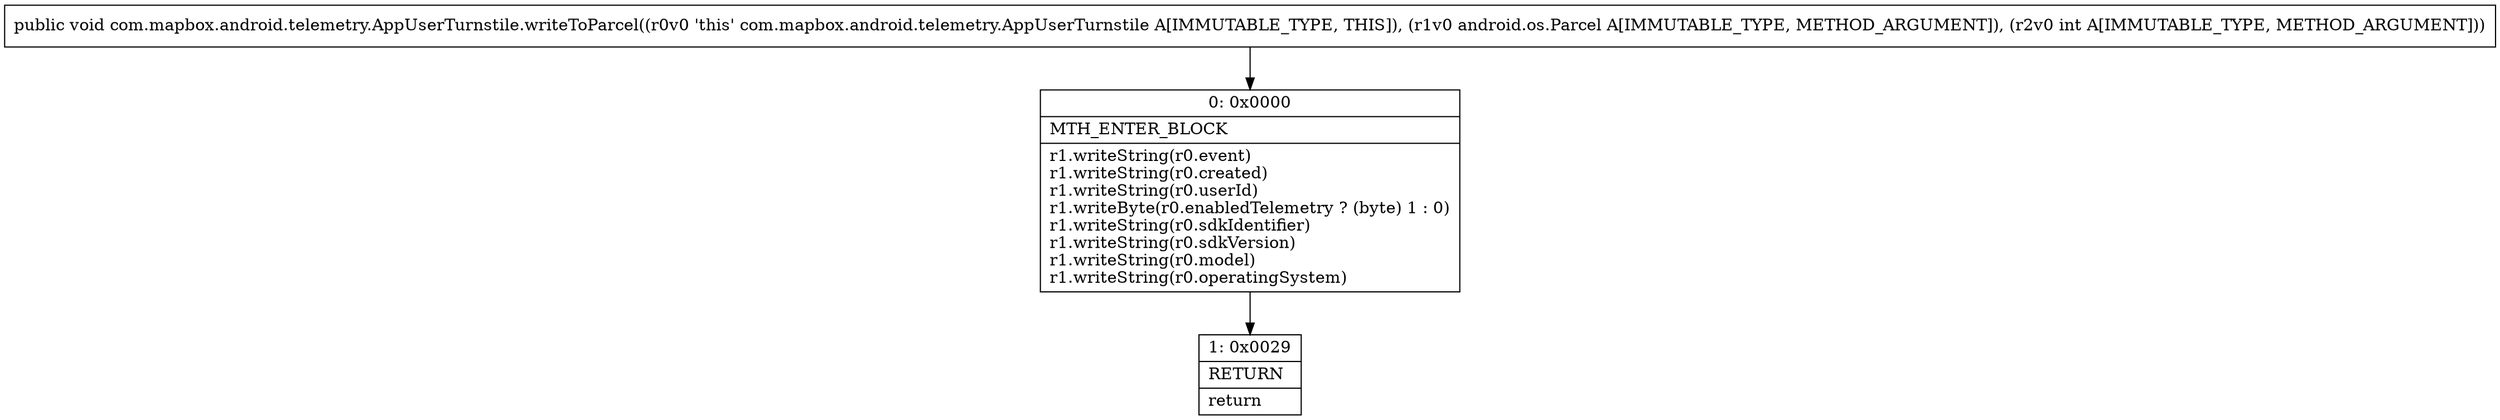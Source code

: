 digraph "CFG forcom.mapbox.android.telemetry.AppUserTurnstile.writeToParcel(Landroid\/os\/Parcel;I)V" {
Node_0 [shape=record,label="{0\:\ 0x0000|MTH_ENTER_BLOCK\l|r1.writeString(r0.event)\lr1.writeString(r0.created)\lr1.writeString(r0.userId)\lr1.writeByte(r0.enabledTelemetry ? (byte) 1 : 0)\lr1.writeString(r0.sdkIdentifier)\lr1.writeString(r0.sdkVersion)\lr1.writeString(r0.model)\lr1.writeString(r0.operatingSystem)\l}"];
Node_1 [shape=record,label="{1\:\ 0x0029|RETURN\l|return\l}"];
MethodNode[shape=record,label="{public void com.mapbox.android.telemetry.AppUserTurnstile.writeToParcel((r0v0 'this' com.mapbox.android.telemetry.AppUserTurnstile A[IMMUTABLE_TYPE, THIS]), (r1v0 android.os.Parcel A[IMMUTABLE_TYPE, METHOD_ARGUMENT]), (r2v0 int A[IMMUTABLE_TYPE, METHOD_ARGUMENT])) }"];
MethodNode -> Node_0;
Node_0 -> Node_1;
}


